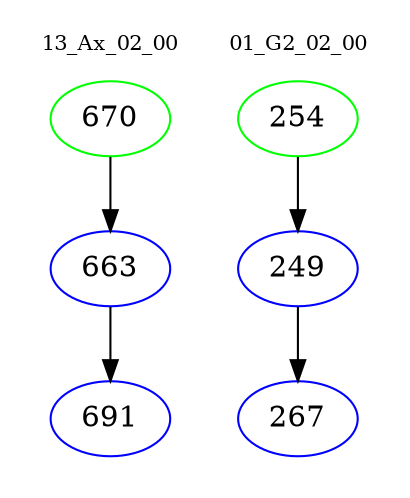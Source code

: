 digraph{
subgraph cluster_0 {
color = white
label = "13_Ax_02_00";
fontsize=10;
T0_670 [label="670", color="green"]
T0_670 -> T0_663 [color="black"]
T0_663 [label="663", color="blue"]
T0_663 -> T0_691 [color="black"]
T0_691 [label="691", color="blue"]
}
subgraph cluster_1 {
color = white
label = "01_G2_02_00";
fontsize=10;
T1_254 [label="254", color="green"]
T1_254 -> T1_249 [color="black"]
T1_249 [label="249", color="blue"]
T1_249 -> T1_267 [color="black"]
T1_267 [label="267", color="blue"]
}
}
